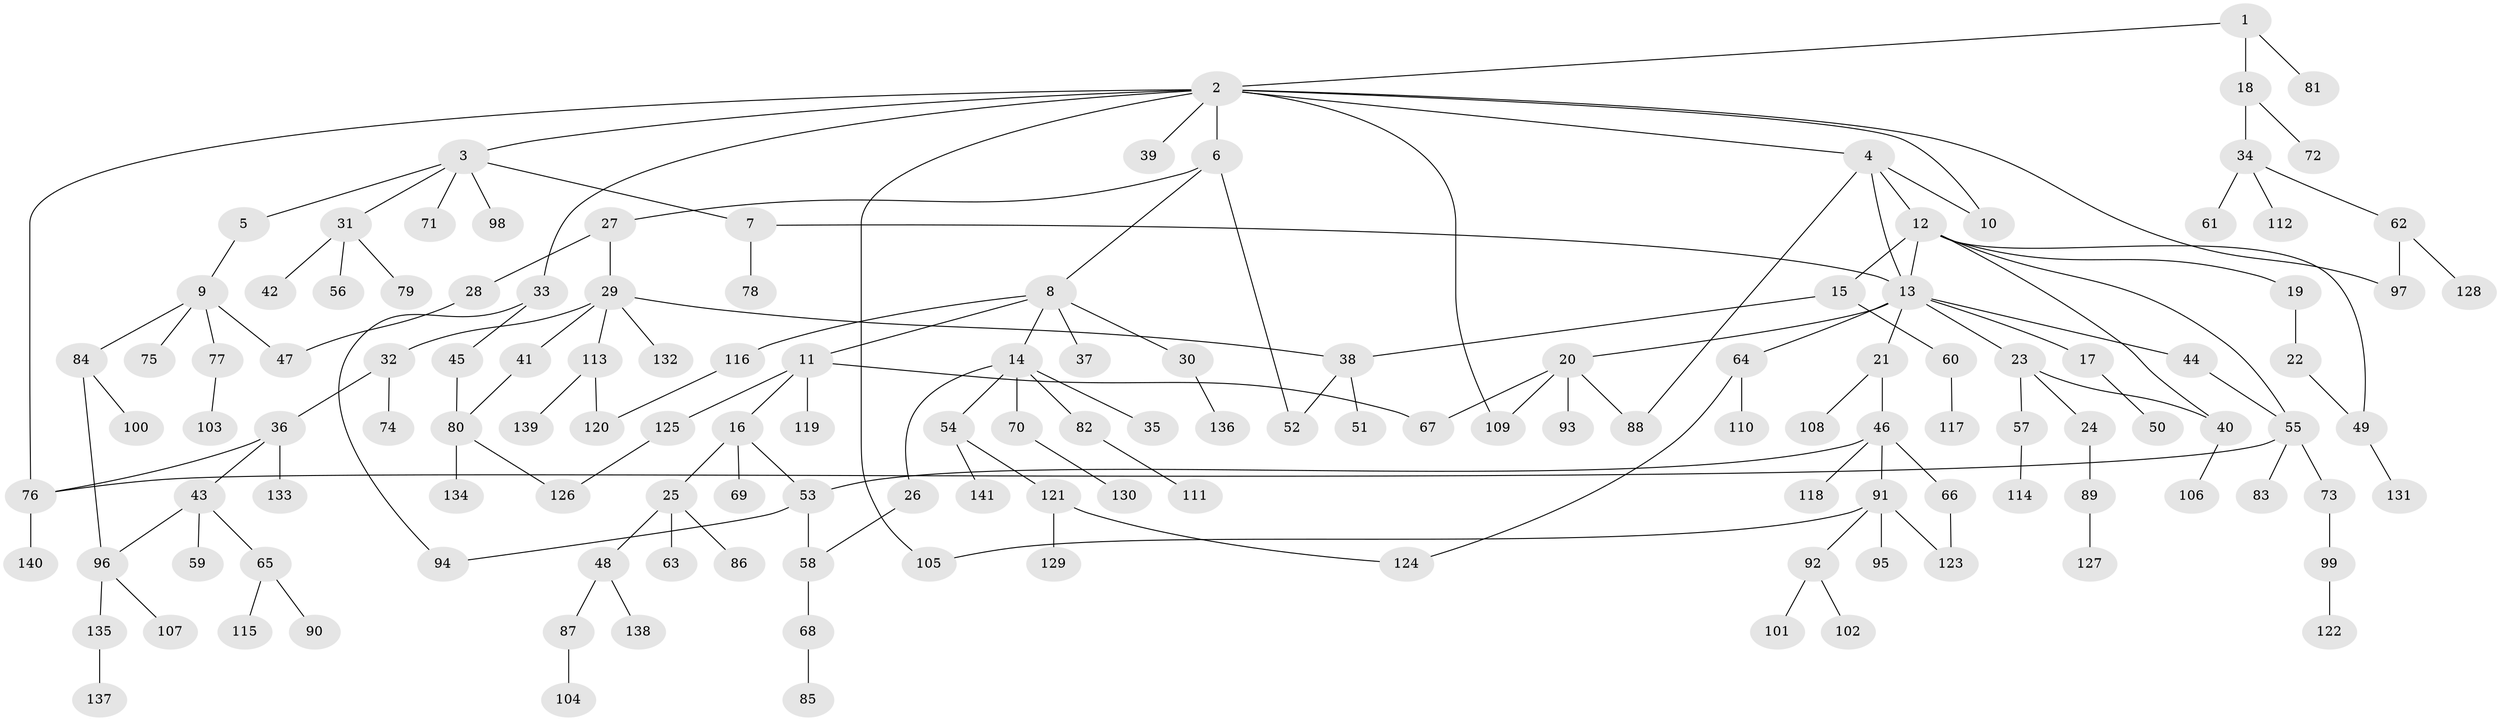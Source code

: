 // Generated by graph-tools (version 1.1) at 2025/49/03/09/25 03:49:25]
// undirected, 141 vertices, 165 edges
graph export_dot {
graph [start="1"]
  node [color=gray90,style=filled];
  1;
  2;
  3;
  4;
  5;
  6;
  7;
  8;
  9;
  10;
  11;
  12;
  13;
  14;
  15;
  16;
  17;
  18;
  19;
  20;
  21;
  22;
  23;
  24;
  25;
  26;
  27;
  28;
  29;
  30;
  31;
  32;
  33;
  34;
  35;
  36;
  37;
  38;
  39;
  40;
  41;
  42;
  43;
  44;
  45;
  46;
  47;
  48;
  49;
  50;
  51;
  52;
  53;
  54;
  55;
  56;
  57;
  58;
  59;
  60;
  61;
  62;
  63;
  64;
  65;
  66;
  67;
  68;
  69;
  70;
  71;
  72;
  73;
  74;
  75;
  76;
  77;
  78;
  79;
  80;
  81;
  82;
  83;
  84;
  85;
  86;
  87;
  88;
  89;
  90;
  91;
  92;
  93;
  94;
  95;
  96;
  97;
  98;
  99;
  100;
  101;
  102;
  103;
  104;
  105;
  106;
  107;
  108;
  109;
  110;
  111;
  112;
  113;
  114;
  115;
  116;
  117;
  118;
  119;
  120;
  121;
  122;
  123;
  124;
  125;
  126;
  127;
  128;
  129;
  130;
  131;
  132;
  133;
  134;
  135;
  136;
  137;
  138;
  139;
  140;
  141;
  1 -- 2;
  1 -- 18;
  1 -- 81;
  2 -- 3;
  2 -- 4;
  2 -- 6;
  2 -- 10;
  2 -- 33;
  2 -- 39;
  2 -- 76;
  2 -- 105;
  2 -- 109;
  2 -- 97;
  3 -- 5;
  3 -- 7;
  3 -- 31;
  3 -- 71;
  3 -- 98;
  4 -- 12;
  4 -- 13;
  4 -- 88;
  4 -- 10;
  5 -- 9;
  6 -- 8;
  6 -- 27;
  6 -- 52;
  7 -- 78;
  7 -- 13;
  8 -- 11;
  8 -- 14;
  8 -- 30;
  8 -- 37;
  8 -- 116;
  9 -- 75;
  9 -- 77;
  9 -- 84;
  9 -- 47;
  11 -- 16;
  11 -- 119;
  11 -- 125;
  11 -- 67;
  12 -- 15;
  12 -- 19;
  12 -- 40;
  12 -- 49;
  12 -- 55;
  12 -- 13;
  13 -- 17;
  13 -- 20;
  13 -- 21;
  13 -- 23;
  13 -- 44;
  13 -- 64;
  14 -- 26;
  14 -- 35;
  14 -- 54;
  14 -- 70;
  14 -- 82;
  15 -- 38;
  15 -- 60;
  16 -- 25;
  16 -- 69;
  16 -- 53;
  17 -- 50;
  18 -- 34;
  18 -- 72;
  19 -- 22;
  20 -- 67;
  20 -- 93;
  20 -- 109;
  20 -- 88;
  21 -- 46;
  21 -- 108;
  22 -- 49;
  23 -- 24;
  23 -- 57;
  23 -- 40;
  24 -- 89;
  25 -- 48;
  25 -- 63;
  25 -- 86;
  26 -- 58;
  27 -- 28;
  27 -- 29;
  28 -- 47;
  29 -- 32;
  29 -- 41;
  29 -- 113;
  29 -- 132;
  29 -- 38;
  30 -- 136;
  31 -- 42;
  31 -- 56;
  31 -- 79;
  32 -- 36;
  32 -- 74;
  33 -- 45;
  33 -- 94;
  34 -- 61;
  34 -- 62;
  34 -- 112;
  36 -- 43;
  36 -- 133;
  36 -- 76;
  38 -- 51;
  38 -- 52;
  40 -- 106;
  41 -- 80;
  43 -- 59;
  43 -- 65;
  43 -- 96;
  44 -- 55;
  45 -- 80;
  46 -- 53;
  46 -- 66;
  46 -- 91;
  46 -- 118;
  48 -- 87;
  48 -- 138;
  49 -- 131;
  53 -- 58;
  53 -- 94;
  54 -- 121;
  54 -- 141;
  55 -- 73;
  55 -- 83;
  55 -- 76;
  57 -- 114;
  58 -- 68;
  60 -- 117;
  62 -- 97;
  62 -- 128;
  64 -- 110;
  64 -- 124;
  65 -- 90;
  65 -- 115;
  66 -- 123;
  68 -- 85;
  70 -- 130;
  73 -- 99;
  76 -- 140;
  77 -- 103;
  80 -- 134;
  80 -- 126;
  82 -- 111;
  84 -- 100;
  84 -- 96;
  87 -- 104;
  89 -- 127;
  91 -- 92;
  91 -- 95;
  91 -- 123;
  91 -- 105;
  92 -- 101;
  92 -- 102;
  96 -- 107;
  96 -- 135;
  99 -- 122;
  113 -- 120;
  113 -- 139;
  116 -- 120;
  121 -- 129;
  121 -- 124;
  125 -- 126;
  135 -- 137;
}
